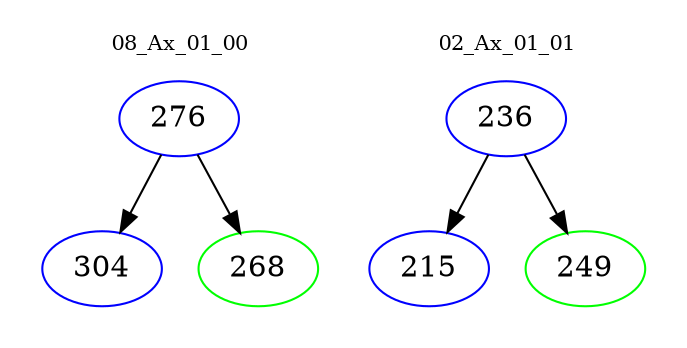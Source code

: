 digraph{
subgraph cluster_0 {
color = white
label = "08_Ax_01_00";
fontsize=10;
T0_276 [label="276", color="blue"]
T0_276 -> T0_304 [color="black"]
T0_304 [label="304", color="blue"]
T0_276 -> T0_268 [color="black"]
T0_268 [label="268", color="green"]
}
subgraph cluster_1 {
color = white
label = "02_Ax_01_01";
fontsize=10;
T1_236 [label="236", color="blue"]
T1_236 -> T1_215 [color="black"]
T1_215 [label="215", color="blue"]
T1_236 -> T1_249 [color="black"]
T1_249 [label="249", color="green"]
}
}

